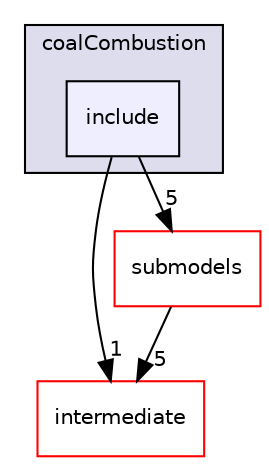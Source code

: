 digraph "src/lagrangian/coalCombustion/include" {
  bgcolor=transparent;
  compound=true
  node [ fontsize="10", fontname="Helvetica"];
  edge [ labelfontsize="10", labelfontname="Helvetica"];
  subgraph clusterdir_6061a3ee916a9160a3a185551ff9959f {
    graph [ bgcolor="#ddddee", pencolor="black", label="coalCombustion" fontname="Helvetica", fontsize="10", URL="dir_6061a3ee916a9160a3a185551ff9959f.html"]
  dir_a0ff90d717e04b3dff76feaa84b08aad [shape=box, label="include", style="filled", fillcolor="#eeeeff", pencolor="black", URL="dir_a0ff90d717e04b3dff76feaa84b08aad.html"];
  }
  dir_d3c32a493136c130c1f0d51f4f35c297 [shape=box label="intermediate" color="red" URL="dir_d3c32a493136c130c1f0d51f4f35c297.html"];
  dir_0ed563d2c3dc00cc49531eaf554b44dc [shape=box label="submodels" color="red" URL="dir_0ed563d2c3dc00cc49531eaf554b44dc.html"];
  dir_a0ff90d717e04b3dff76feaa84b08aad->dir_d3c32a493136c130c1f0d51f4f35c297 [headlabel="1", labeldistance=1.5 headhref="dir_001367_001378.html"];
  dir_a0ff90d717e04b3dff76feaa84b08aad->dir_0ed563d2c3dc00cc49531eaf554b44dc [headlabel="5", labeldistance=1.5 headhref="dir_001367_001368.html"];
  dir_0ed563d2c3dc00cc49531eaf554b44dc->dir_d3c32a493136c130c1f0d51f4f35c297 [headlabel="5", labeldistance=1.5 headhref="dir_001368_001378.html"];
}
